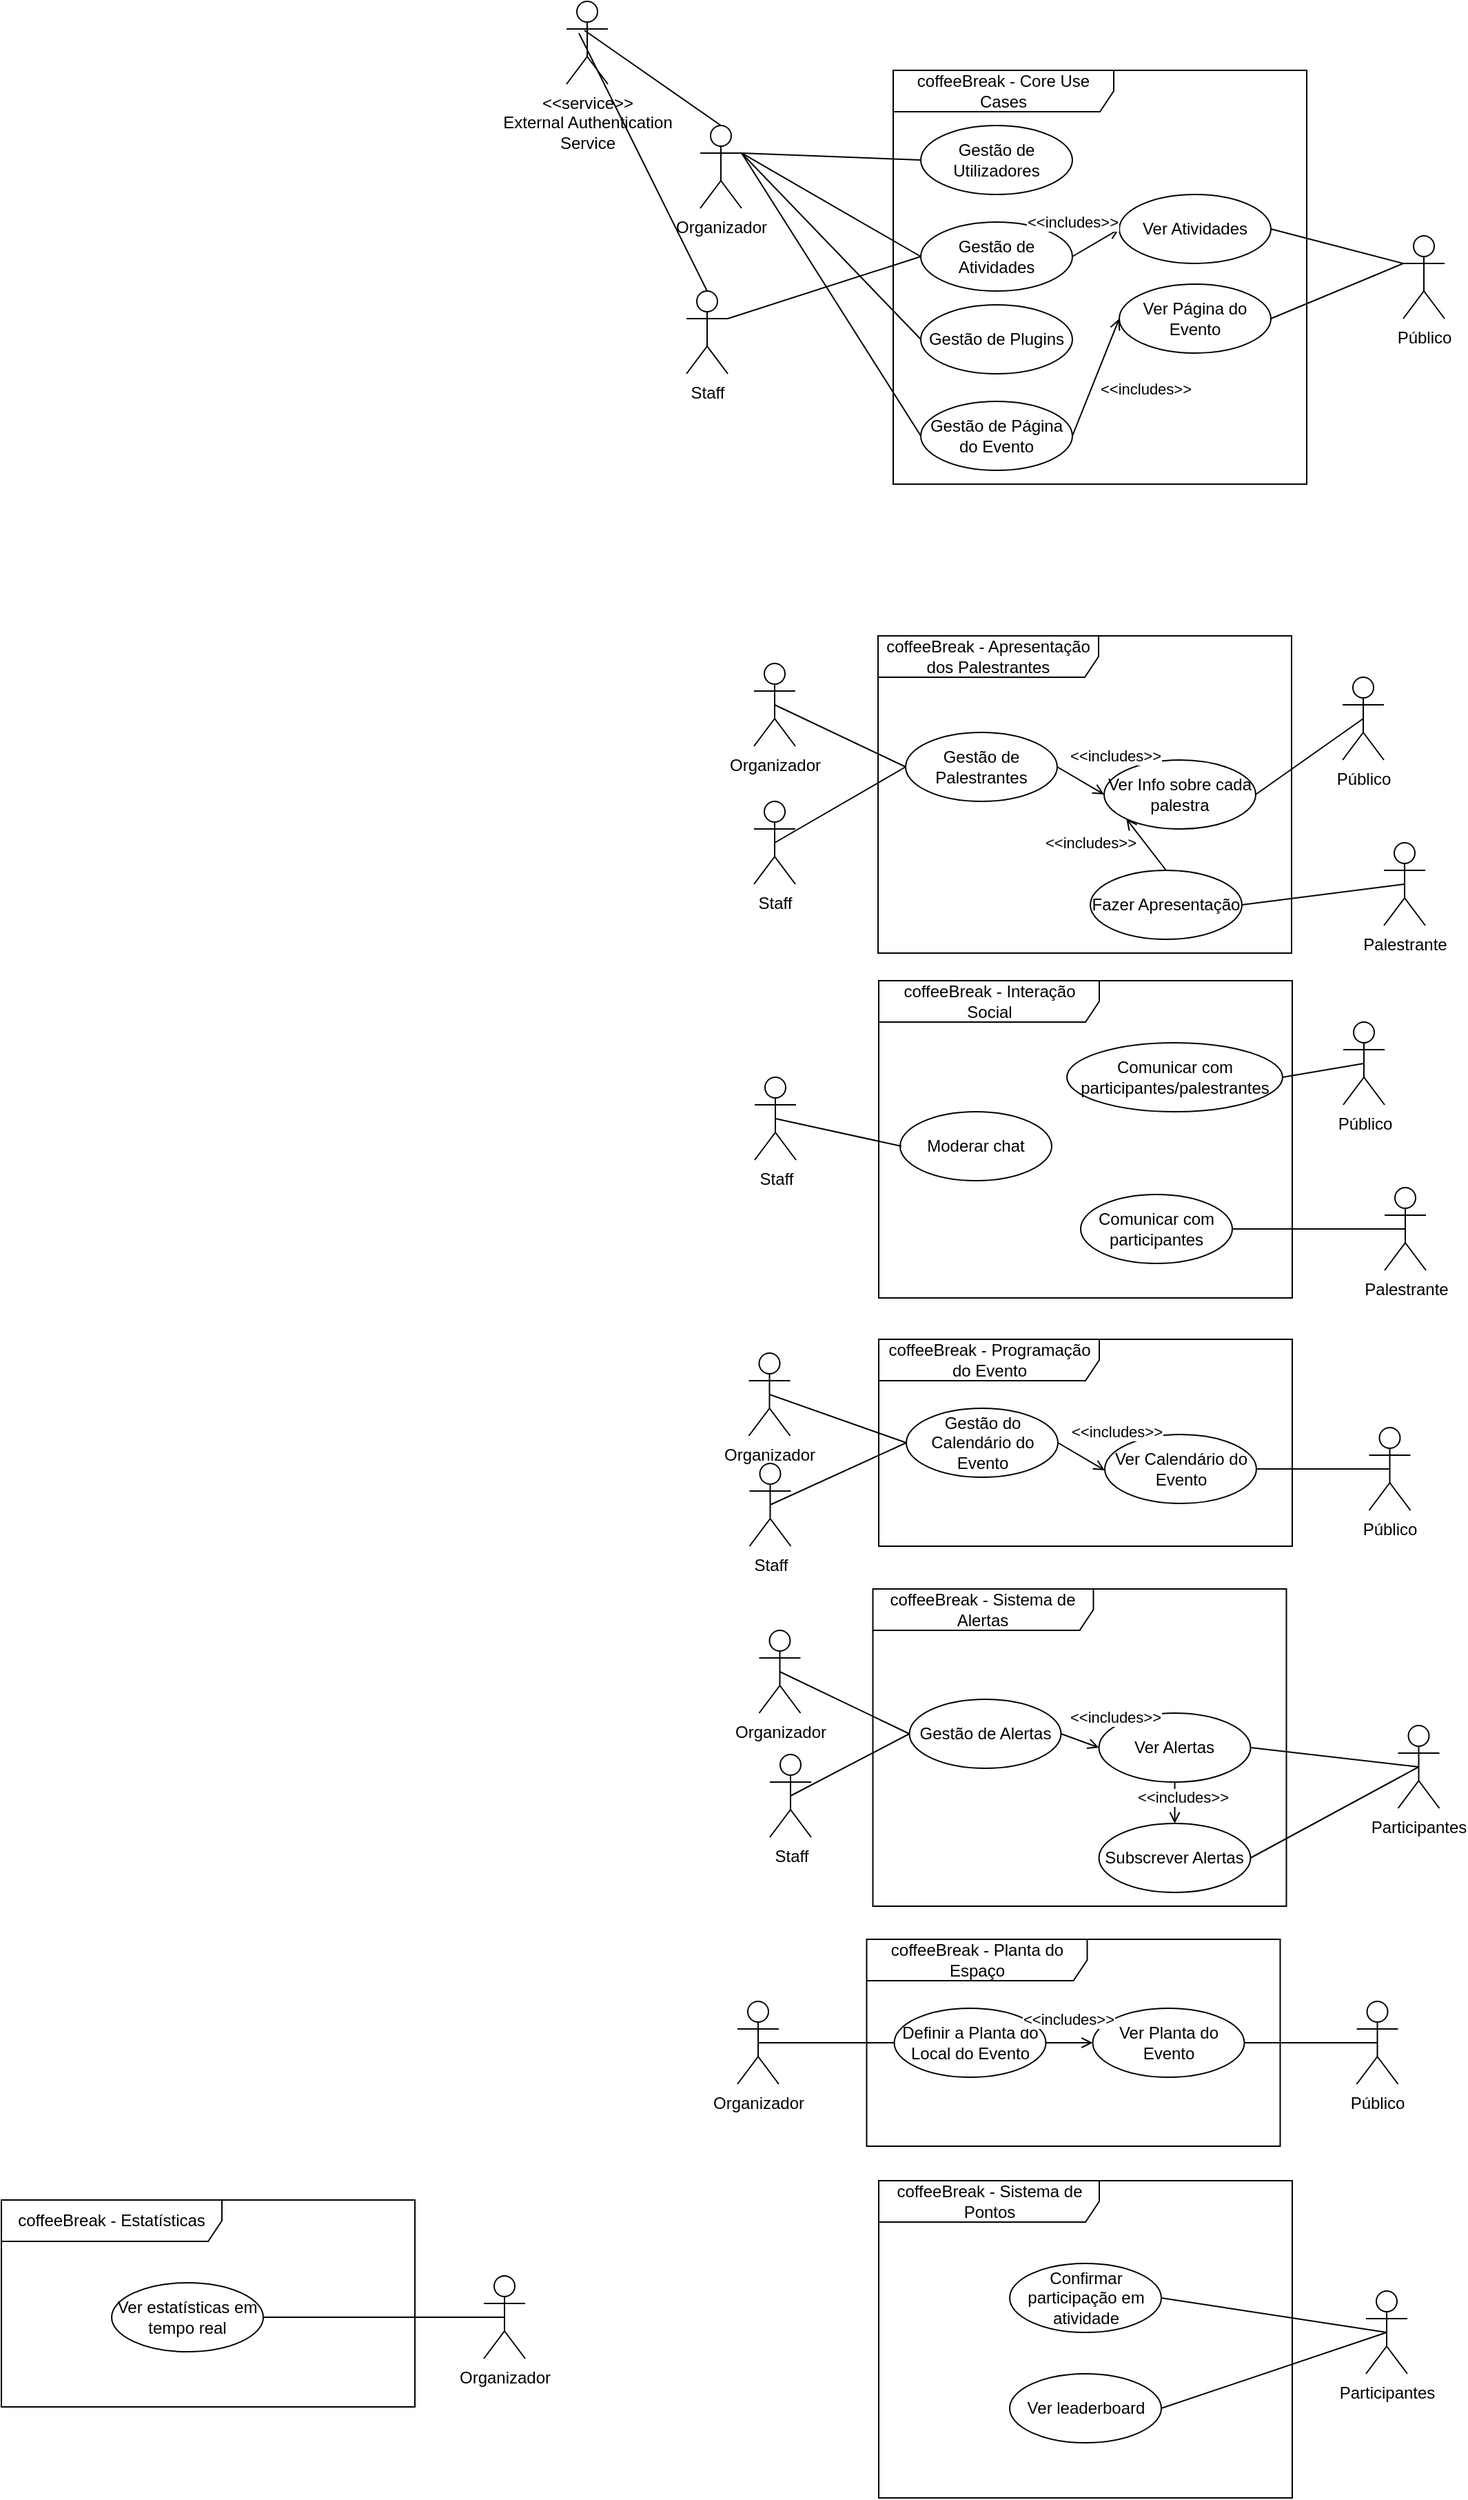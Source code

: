 <mxfile version="24.4.13" type="github">
  <diagram name="Use Cases" id="p2EKxRobEqXZzoPl5qkg">
    <mxGraphModel dx="2587" dy="1118" grid="1" gridSize="10" guides="1" tooltips="1" connect="1" arrows="1" fold="1" page="1" pageScale="1" pageWidth="827" pageHeight="1169" math="0" shadow="0">
      <root>
        <mxCell id="0" />
        <mxCell id="1" parent="0" />
        <mxCell id="ggnJtgibePCQ1vtAbxm--2" value="Organizador" style="shape=umlActor;verticalLabelPosition=bottom;verticalAlign=top;html=1;" parent="1" vertex="1">
          <mxGeometry x="207" y="100" width="30" height="60" as="geometry" />
        </mxCell>
        <mxCell id="VyXE9Kzk0IorjN7kaWU_-1" value="coffeeBreak - Core Use Cases" style="shape=umlFrame;whiteSpace=wrap;html=1;pointerEvents=0;recursiveResize=0;container=1;collapsible=0;width=160;" parent="1" vertex="1">
          <mxGeometry x="347" y="60" width="300" height="300" as="geometry" />
        </mxCell>
        <mxCell id="VyXE9Kzk0IorjN7kaWU_-4" value="Gestão de Utilizadores" style="ellipse;whiteSpace=wrap;html=1;" parent="VyXE9Kzk0IorjN7kaWU_-1" vertex="1">
          <mxGeometry x="20" y="40" width="110" height="50" as="geometry" />
        </mxCell>
        <mxCell id="VyXE9Kzk0IorjN7kaWU_-6" value="Gestão de Atividades" style="ellipse;whiteSpace=wrap;html=1;" parent="VyXE9Kzk0IorjN7kaWU_-1" vertex="1">
          <mxGeometry x="20" y="110" width="110" height="50" as="geometry" />
        </mxCell>
        <mxCell id="VyXE9Kzk0IorjN7kaWU_-7" value="Gestão de Plugins" style="ellipse;whiteSpace=wrap;html=1;" parent="VyXE9Kzk0IorjN7kaWU_-1" vertex="1">
          <mxGeometry x="20" y="170" width="110" height="50" as="geometry" />
        </mxCell>
        <mxCell id="VyXE9Kzk0IorjN7kaWU_-8" value="Gestão de Página do Evento" style="ellipse;whiteSpace=wrap;html=1;" parent="VyXE9Kzk0IorjN7kaWU_-1" vertex="1">
          <mxGeometry x="20" y="240" width="110" height="50" as="geometry" />
        </mxCell>
        <mxCell id="VyXE9Kzk0IorjN7kaWU_-20" value="Ver Atividades" style="ellipse;whiteSpace=wrap;html=1;" parent="VyXE9Kzk0IorjN7kaWU_-1" vertex="1">
          <mxGeometry x="164" y="90" width="110" height="50" as="geometry" />
        </mxCell>
        <mxCell id="VyXE9Kzk0IorjN7kaWU_-22" value="Ver Página do Evento" style="ellipse;whiteSpace=wrap;html=1;" parent="VyXE9Kzk0IorjN7kaWU_-1" vertex="1">
          <mxGeometry x="164" y="155" width="110" height="50" as="geometry" />
        </mxCell>
        <mxCell id="9vGkRg50vACIbZRYOMSk-7" value="" style="endArrow=open;html=1;rounded=0;exitX=1;exitY=0.5;exitDx=0;exitDy=0;entryX=0;entryY=0.5;entryDx=0;entryDy=0;endFill=0;" parent="VyXE9Kzk0IorjN7kaWU_-1" source="VyXE9Kzk0IorjN7kaWU_-6" target="VyXE9Kzk0IorjN7kaWU_-20" edge="1">
          <mxGeometry width="50" height="50" relative="1" as="geometry">
            <mxPoint x="123" y="140" as="sourcePoint" />
            <mxPoint x="173" y="90" as="targetPoint" />
          </mxGeometry>
        </mxCell>
        <mxCell id="9vGkRg50vACIbZRYOMSk-8" value="&amp;lt;&amp;lt;includes&amp;gt;&amp;gt;" style="edgeLabel;html=1;align=center;verticalAlign=middle;resizable=0;points=[];" parent="9vGkRg50vACIbZRYOMSk-7" vertex="1" connectable="0">
          <mxGeometry x="-0.113" relative="1" as="geometry">
            <mxPoint x="-15" y="-16" as="offset" />
          </mxGeometry>
        </mxCell>
        <mxCell id="9vGkRg50vACIbZRYOMSk-9" value="" style="endArrow=open;html=1;rounded=0;exitX=1;exitY=0.5;exitDx=0;exitDy=0;entryX=0;entryY=0.5;entryDx=0;entryDy=0;endFill=0;" parent="VyXE9Kzk0IorjN7kaWU_-1" source="VyXE9Kzk0IorjN7kaWU_-8" target="VyXE9Kzk0IorjN7kaWU_-22" edge="1">
          <mxGeometry width="50" height="50" relative="1" as="geometry">
            <mxPoint x="133" y="260" as="sourcePoint" />
            <mxPoint x="167" y="240" as="targetPoint" />
          </mxGeometry>
        </mxCell>
        <mxCell id="9vGkRg50vACIbZRYOMSk-10" value="&amp;lt;&amp;lt;includes&amp;gt;&amp;gt;" style="edgeLabel;html=1;align=center;verticalAlign=middle;resizable=0;points=[];" parent="9vGkRg50vACIbZRYOMSk-9" vertex="1" connectable="0">
          <mxGeometry x="-0.113" relative="1" as="geometry">
            <mxPoint x="38" y="3" as="offset" />
          </mxGeometry>
        </mxCell>
        <mxCell id="VyXE9Kzk0IorjN7kaWU_-26" value="Público" style="shape=umlActor;verticalLabelPosition=bottom;verticalAlign=top;html=1;" parent="1" vertex="1">
          <mxGeometry x="717" y="180" width="30" height="60" as="geometry" />
        </mxCell>
        <mxCell id="VyXE9Kzk0IorjN7kaWU_-30" value="" style="endArrow=none;html=1;rounded=0;exitX=1;exitY=0.333;exitDx=0;exitDy=0;exitPerimeter=0;entryX=0;entryY=0.5;entryDx=0;entryDy=0;" parent="1" source="ggnJtgibePCQ1vtAbxm--2" target="VyXE9Kzk0IorjN7kaWU_-4" edge="1">
          <mxGeometry width="50" height="50" relative="1" as="geometry">
            <mxPoint x="277" y="200" as="sourcePoint" />
            <mxPoint x="327" y="150" as="targetPoint" />
          </mxGeometry>
        </mxCell>
        <mxCell id="VyXE9Kzk0IorjN7kaWU_-31" value="" style="endArrow=none;html=1;rounded=0;exitX=1;exitY=0.333;exitDx=0;exitDy=0;exitPerimeter=0;entryX=0;entryY=0.5;entryDx=0;entryDy=0;" parent="1" source="ggnJtgibePCQ1vtAbxm--2" target="VyXE9Kzk0IorjN7kaWU_-6" edge="1">
          <mxGeometry width="50" height="50" relative="1" as="geometry">
            <mxPoint x="287" y="220" as="sourcePoint" />
            <mxPoint x="377" y="135" as="targetPoint" />
          </mxGeometry>
        </mxCell>
        <mxCell id="VyXE9Kzk0IorjN7kaWU_-32" value="" style="endArrow=none;html=1;rounded=0;exitX=1;exitY=0.333;exitDx=0;exitDy=0;exitPerimeter=0;entryX=0;entryY=0.5;entryDx=0;entryDy=0;" parent="1" source="ggnJtgibePCQ1vtAbxm--2" target="VyXE9Kzk0IorjN7kaWU_-8" edge="1">
          <mxGeometry width="50" height="50" relative="1" as="geometry">
            <mxPoint x="287" y="220" as="sourcePoint" />
            <mxPoint x="377" y="205" as="targetPoint" />
          </mxGeometry>
        </mxCell>
        <mxCell id="VyXE9Kzk0IorjN7kaWU_-33" value="" style="endArrow=none;html=1;rounded=0;exitX=1;exitY=0.333;exitDx=0;exitDy=0;exitPerimeter=0;entryX=0;entryY=0.5;entryDx=0;entryDy=0;" parent="1" source="ggnJtgibePCQ1vtAbxm--2" target="VyXE9Kzk0IorjN7kaWU_-7" edge="1">
          <mxGeometry width="50" height="50" relative="1" as="geometry">
            <mxPoint x="297" y="230" as="sourcePoint" />
            <mxPoint x="387" y="215" as="targetPoint" />
          </mxGeometry>
        </mxCell>
        <mxCell id="VyXE9Kzk0IorjN7kaWU_-37" value="" style="endArrow=none;html=1;rounded=0;exitX=1;exitY=0.5;exitDx=0;exitDy=0;entryX=0;entryY=0.333;entryDx=0;entryDy=0;entryPerimeter=0;" parent="1" source="VyXE9Kzk0IorjN7kaWU_-20" target="VyXE9Kzk0IorjN7kaWU_-26" edge="1">
          <mxGeometry width="50" height="50" relative="1" as="geometry">
            <mxPoint x="697" y="190" as="sourcePoint" />
            <mxPoint x="747" y="140" as="targetPoint" />
          </mxGeometry>
        </mxCell>
        <mxCell id="VyXE9Kzk0IorjN7kaWU_-38" value="" style="endArrow=none;html=1;rounded=0;exitX=1;exitY=0.5;exitDx=0;exitDy=0;entryX=0;entryY=0.333;entryDx=0;entryDy=0;entryPerimeter=0;" parent="1" source="VyXE9Kzk0IorjN7kaWU_-22" target="VyXE9Kzk0IorjN7kaWU_-26" edge="1">
          <mxGeometry width="50" height="50" relative="1" as="geometry">
            <mxPoint x="707" y="200" as="sourcePoint" />
            <mxPoint x="757" y="150" as="targetPoint" />
          </mxGeometry>
        </mxCell>
        <mxCell id="VyXE9Kzk0IorjN7kaWU_-39" value="&amp;lt;&amp;lt;service&amp;gt;&amp;gt;&lt;div&gt;External Authentication&lt;/div&gt;&lt;div&gt;Service&lt;/div&gt;" style="shape=umlActor;verticalLabelPosition=bottom;verticalAlign=top;html=1;" parent="1" vertex="1">
          <mxGeometry x="110" y="10" width="30" height="60" as="geometry" />
        </mxCell>
        <mxCell id="VyXE9Kzk0IorjN7kaWU_-41" value="" style="endArrow=none;html=1;rounded=0;exitX=0.433;exitY=0.35;exitDx=0;exitDy=0;exitPerimeter=0;entryX=0.5;entryY=0;entryDx=0;entryDy=0;entryPerimeter=0;" parent="1" source="VyXE9Kzk0IorjN7kaWU_-39" target="ggnJtgibePCQ1vtAbxm--2" edge="1">
          <mxGeometry width="50" height="50" relative="1" as="geometry">
            <mxPoint x="287" y="220" as="sourcePoint" />
            <mxPoint x="377" y="135" as="targetPoint" />
          </mxGeometry>
        </mxCell>
        <mxCell id="9vGkRg50vACIbZRYOMSk-1" value="Staff" style="shape=umlActor;verticalLabelPosition=bottom;verticalAlign=top;html=1;" parent="1" vertex="1">
          <mxGeometry x="197" y="220" width="30" height="60" as="geometry" />
        </mxCell>
        <mxCell id="9vGkRg50vACIbZRYOMSk-2" value="" style="endArrow=none;html=1;rounded=0;exitX=0.5;exitY=0;exitDx=0;exitDy=0;exitPerimeter=0;entryX=0.3;entryY=0.383;entryDx=0;entryDy=0;entryPerimeter=0;" parent="1" source="9vGkRg50vACIbZRYOMSk-1" target="VyXE9Kzk0IorjN7kaWU_-39" edge="1">
          <mxGeometry width="50" height="50" relative="1" as="geometry">
            <mxPoint x="237" y="200" as="sourcePoint" />
            <mxPoint x="287" y="150" as="targetPoint" />
          </mxGeometry>
        </mxCell>
        <mxCell id="9vGkRg50vACIbZRYOMSk-4" value="" style="endArrow=none;html=1;rounded=0;exitX=1;exitY=0.333;exitDx=0;exitDy=0;exitPerimeter=0;entryX=0;entryY=0.5;entryDx=0;entryDy=0;" parent="1" source="9vGkRg50vACIbZRYOMSk-1" target="VyXE9Kzk0IorjN7kaWU_-6" edge="1">
          <mxGeometry width="50" height="50" relative="1" as="geometry">
            <mxPoint x="227" y="250" as="sourcePoint" />
            <mxPoint x="277" y="200" as="targetPoint" />
          </mxGeometry>
        </mxCell>
        <mxCell id="Ud_ugtpfHghloITQ3JTs-12" value="coffeeBreak - Apresentação dos Palestrantes" style="shape=umlFrame;whiteSpace=wrap;html=1;pointerEvents=0;recursiveResize=0;container=1;collapsible=0;width=160;" vertex="1" parent="1">
          <mxGeometry x="336" y="470" width="300" height="230" as="geometry" />
        </mxCell>
        <mxCell id="Ud_ugtpfHghloITQ3JTs-13" value="Gestão de Palestrantes" style="ellipse;whiteSpace=wrap;html=1;" vertex="1" parent="Ud_ugtpfHghloITQ3JTs-12">
          <mxGeometry x="20" y="70" width="110" height="50" as="geometry" />
        </mxCell>
        <mxCell id="Ud_ugtpfHghloITQ3JTs-17" value="Ver Info sobre cada palestra" style="ellipse;whiteSpace=wrap;html=1;" vertex="1" parent="Ud_ugtpfHghloITQ3JTs-12">
          <mxGeometry x="164" y="90" width="110" height="50" as="geometry" />
        </mxCell>
        <mxCell id="Ud_ugtpfHghloITQ3JTs-19" value="" style="endArrow=open;html=1;rounded=0;entryX=0;entryY=0.5;entryDx=0;entryDy=0;endFill=0;exitX=1;exitY=0.5;exitDx=0;exitDy=0;" edge="1" parent="Ud_ugtpfHghloITQ3JTs-12" source="Ud_ugtpfHghloITQ3JTs-13" target="Ud_ugtpfHghloITQ3JTs-17">
          <mxGeometry width="50" height="50" relative="1" as="geometry">
            <mxPoint x="130" y="135" as="sourcePoint" />
            <mxPoint x="173" y="90" as="targetPoint" />
          </mxGeometry>
        </mxCell>
        <mxCell id="Ud_ugtpfHghloITQ3JTs-20" value="&amp;lt;&amp;lt;includes&amp;gt;&amp;gt;" style="edgeLabel;html=1;align=center;verticalAlign=middle;resizable=0;points=[];" vertex="1" connectable="0" parent="Ud_ugtpfHghloITQ3JTs-19">
          <mxGeometry x="-0.113" relative="1" as="geometry">
            <mxPoint x="27" y="-17" as="offset" />
          </mxGeometry>
        </mxCell>
        <mxCell id="Ud_ugtpfHghloITQ3JTs-34" value="Fazer Apresentação" style="ellipse;whiteSpace=wrap;html=1;" vertex="1" parent="Ud_ugtpfHghloITQ3JTs-12">
          <mxGeometry x="154" y="170" width="110" height="50" as="geometry" />
        </mxCell>
        <mxCell id="Ud_ugtpfHghloITQ3JTs-39" value="" style="endArrow=open;html=1;rounded=0;entryX=0;entryY=1;entryDx=0;entryDy=0;endFill=0;exitX=0.5;exitY=0;exitDx=0;exitDy=0;" edge="1" parent="Ud_ugtpfHghloITQ3JTs-12" source="Ud_ugtpfHghloITQ3JTs-34" target="Ud_ugtpfHghloITQ3JTs-17">
          <mxGeometry width="50" height="50" relative="1" as="geometry">
            <mxPoint x="140" y="105" as="sourcePoint" />
            <mxPoint x="174" y="125" as="targetPoint" />
          </mxGeometry>
        </mxCell>
        <mxCell id="Ud_ugtpfHghloITQ3JTs-41" value="&amp;lt;&amp;lt;includes&amp;gt;&amp;gt;" style="edgeLabel;html=1;align=center;verticalAlign=middle;resizable=0;points=[];" vertex="1" connectable="0" parent="Ud_ugtpfHghloITQ3JTs-12">
          <mxGeometry x="153.996" y="150.002" as="geometry" />
        </mxCell>
        <mxCell id="Ud_ugtpfHghloITQ3JTs-23" value="Organizador" style="shape=umlActor;verticalLabelPosition=bottom;verticalAlign=top;html=1;" vertex="1" parent="1">
          <mxGeometry x="246" y="490" width="30" height="60" as="geometry" />
        </mxCell>
        <mxCell id="Ud_ugtpfHghloITQ3JTs-24" value="Staff" style="shape=umlActor;verticalLabelPosition=bottom;verticalAlign=top;html=1;" vertex="1" parent="1">
          <mxGeometry x="246" y="590" width="30" height="60" as="geometry" />
        </mxCell>
        <mxCell id="Ud_ugtpfHghloITQ3JTs-29" value="" style="endArrow=none;html=1;rounded=0;exitX=0.5;exitY=0.5;exitDx=0;exitDy=0;exitPerimeter=0;entryX=0;entryY=0.5;entryDx=0;entryDy=0;" edge="1" parent="1" source="Ud_ugtpfHghloITQ3JTs-24" target="Ud_ugtpfHghloITQ3JTs-13">
          <mxGeometry width="50" height="50" relative="1" as="geometry">
            <mxPoint x="536" y="470" as="sourcePoint" />
            <mxPoint x="586" y="420" as="targetPoint" />
          </mxGeometry>
        </mxCell>
        <mxCell id="Ud_ugtpfHghloITQ3JTs-30" value="" style="endArrow=none;html=1;rounded=0;exitX=0.5;exitY=0.5;exitDx=0;exitDy=0;exitPerimeter=0;entryX=0;entryY=0.5;entryDx=0;entryDy=0;" edge="1" parent="1" source="Ud_ugtpfHghloITQ3JTs-23" target="Ud_ugtpfHghloITQ3JTs-13">
          <mxGeometry width="50" height="50" relative="1" as="geometry">
            <mxPoint x="271" y="630" as="sourcePoint" />
            <mxPoint x="366" y="575" as="targetPoint" />
          </mxGeometry>
        </mxCell>
        <mxCell id="Ud_ugtpfHghloITQ3JTs-32" value="Público" style="shape=umlActor;verticalLabelPosition=bottom;verticalAlign=top;html=1;" vertex="1" parent="1">
          <mxGeometry x="673" y="500" width="30" height="60" as="geometry" />
        </mxCell>
        <mxCell id="Ud_ugtpfHghloITQ3JTs-33" value="" style="endArrow=none;html=1;rounded=0;exitX=1;exitY=0.5;exitDx=0;exitDy=0;entryX=0.5;entryY=0.5;entryDx=0;entryDy=0;entryPerimeter=0;" edge="1" parent="1" source="Ud_ugtpfHghloITQ3JTs-17" target="Ud_ugtpfHghloITQ3JTs-32">
          <mxGeometry width="50" height="50" relative="1" as="geometry">
            <mxPoint x="271" y="630" as="sourcePoint" />
            <mxPoint x="366" y="575" as="targetPoint" />
          </mxGeometry>
        </mxCell>
        <mxCell id="Ud_ugtpfHghloITQ3JTs-35" value="Palestrante" style="shape=umlActor;verticalLabelPosition=bottom;verticalAlign=top;html=1;" vertex="1" parent="1">
          <mxGeometry x="703" y="620" width="30" height="60" as="geometry" />
        </mxCell>
        <mxCell id="Ud_ugtpfHghloITQ3JTs-38" value="" style="endArrow=none;html=1;rounded=0;exitX=1;exitY=0.5;exitDx=0;exitDy=0;entryX=0.5;entryY=0.5;entryDx=0;entryDy=0;entryPerimeter=0;" edge="1" parent="1" source="Ud_ugtpfHghloITQ3JTs-34" target="Ud_ugtpfHghloITQ3JTs-35">
          <mxGeometry width="50" height="50" relative="1" as="geometry">
            <mxPoint x="620" y="595" as="sourcePoint" />
            <mxPoint x="698" y="540" as="targetPoint" />
          </mxGeometry>
        </mxCell>
        <mxCell id="Ud_ugtpfHghloITQ3JTs-44" value="coffeeBreak - Interação Social" style="shape=umlFrame;whiteSpace=wrap;html=1;pointerEvents=0;recursiveResize=0;container=1;collapsible=0;width=160;" vertex="1" parent="1">
          <mxGeometry x="336.5" y="720" width="300" height="230" as="geometry" />
        </mxCell>
        <mxCell id="Ud_ugtpfHghloITQ3JTs-46" value="Comunicar com participantes/palestrantes" style="ellipse;whiteSpace=wrap;html=1;" vertex="1" parent="Ud_ugtpfHghloITQ3JTs-44">
          <mxGeometry x="136.5" y="45" width="156.5" height="50" as="geometry" />
        </mxCell>
        <mxCell id="Ud_ugtpfHghloITQ3JTs-60" value="Comunicar com participantes" style="ellipse;whiteSpace=wrap;html=1;" vertex="1" parent="Ud_ugtpfHghloITQ3JTs-44">
          <mxGeometry x="146.5" y="155" width="110" height="50" as="geometry" />
        </mxCell>
        <mxCell id="Ud_ugtpfHghloITQ3JTs-62" value="Moderar chat" style="ellipse;whiteSpace=wrap;html=1;" vertex="1" parent="Ud_ugtpfHghloITQ3JTs-44">
          <mxGeometry x="15.5" y="95" width="110" height="50" as="geometry" />
        </mxCell>
        <mxCell id="AX2R5WGuGeDA1l5njT-w-17" value="coffeeBreak - Sistema de Alertas" style="shape=umlFrame;whiteSpace=wrap;html=1;pointerEvents=0;recursiveResize=0;container=1;collapsible=0;width=160;" vertex="1" parent="1">
          <mxGeometry x="332.25" y="1161" width="300" height="230" as="geometry" />
        </mxCell>
        <mxCell id="AX2R5WGuGeDA1l5njT-w-35" style="edgeStyle=orthogonalEdgeStyle;rounded=0;orthogonalLoop=1;jettySize=auto;html=1;exitX=0.5;exitY=1;exitDx=0;exitDy=0;entryX=0.5;entryY=0;entryDx=0;entryDy=0;endArrow=open;endFill=0;" edge="1" parent="AX2R5WGuGeDA1l5njT-w-17" source="AX2R5WGuGeDA1l5njT-w-19" target="AX2R5WGuGeDA1l5njT-w-33">
          <mxGeometry relative="1" as="geometry">
            <mxPoint x="219.25" y="270" as="sourcePoint" />
          </mxGeometry>
        </mxCell>
        <mxCell id="AX2R5WGuGeDA1l5njT-w-36" value="&amp;lt;&amp;lt;includes&amp;gt;&amp;gt;" style="edgeLabel;html=1;align=center;verticalAlign=middle;resizable=0;points=[];" connectable="0" vertex="1" parent="AX2R5WGuGeDA1l5njT-w-35">
          <mxGeometry x="-0.3" y="5" relative="1" as="geometry">
            <mxPoint as="offset" />
          </mxGeometry>
        </mxCell>
        <mxCell id="AX2R5WGuGeDA1l5njT-w-19" value="Ver Alertas" style="ellipse;whiteSpace=wrap;html=1;" vertex="1" parent="AX2R5WGuGeDA1l5njT-w-17">
          <mxGeometry x="164" y="90" width="110" height="50" as="geometry" />
        </mxCell>
        <mxCell id="AX2R5WGuGeDA1l5njT-w-33" value="Subscrever Alertas" style="ellipse;whiteSpace=wrap;html=1;" vertex="1" parent="AX2R5WGuGeDA1l5njT-w-17">
          <mxGeometry x="164" y="170" width="110" height="50" as="geometry" />
        </mxCell>
        <mxCell id="AX2R5WGuGeDA1l5njT-w-18" value="Gestão de Alertas" style="ellipse;whiteSpace=wrap;html=1;" vertex="1" parent="AX2R5WGuGeDA1l5njT-w-17">
          <mxGeometry x="26.5" y="80" width="110" height="50" as="geometry" />
        </mxCell>
        <mxCell id="AX2R5WGuGeDA1l5njT-w-20" value="" style="endArrow=open;html=1;rounded=0;entryX=0;entryY=0.5;entryDx=0;entryDy=0;endFill=0;exitX=1;exitY=0.5;exitDx=0;exitDy=0;" edge="1" parent="AX2R5WGuGeDA1l5njT-w-17" source="AX2R5WGuGeDA1l5njT-w-18" target="AX2R5WGuGeDA1l5njT-w-19">
          <mxGeometry width="50" height="50" relative="1" as="geometry">
            <mxPoint x="142" y="925" as="sourcePoint" />
            <mxPoint x="176.0" y="905" as="targetPoint" />
          </mxGeometry>
        </mxCell>
        <mxCell id="AX2R5WGuGeDA1l5njT-w-21" value="&amp;lt;&amp;lt;includes&amp;gt;&amp;gt;" style="edgeLabel;html=1;align=center;verticalAlign=middle;resizable=0;points=[];" connectable="0" vertex="1" parent="AX2R5WGuGeDA1l5njT-w-20">
          <mxGeometry x="-0.113" relative="1" as="geometry">
            <mxPoint x="27" y="-17" as="offset" />
          </mxGeometry>
        </mxCell>
        <mxCell id="Ud_ugtpfHghloITQ3JTs-53" value="Staff" style="shape=umlActor;verticalLabelPosition=bottom;verticalAlign=top;html=1;" vertex="1" parent="1">
          <mxGeometry x="246.5" y="790" width="30" height="60" as="geometry" />
        </mxCell>
        <mxCell id="Ud_ugtpfHghloITQ3JTs-56" value="Público" style="shape=umlActor;verticalLabelPosition=bottom;verticalAlign=top;html=1;" vertex="1" parent="1">
          <mxGeometry x="673.5" y="750" width="30" height="60" as="geometry" />
        </mxCell>
        <mxCell id="AX2R5WGuGeDA1l5njT-w-26" value="Staff" style="shape=umlActor;verticalLabelPosition=bottom;verticalAlign=top;html=1;" vertex="1" parent="1">
          <mxGeometry x="257.5" y="1281" width="30" height="60" as="geometry" />
        </mxCell>
        <mxCell id="Ud_ugtpfHghloITQ3JTs-57" value="" style="endArrow=none;html=1;rounded=0;exitX=1;exitY=0.5;exitDx=0;exitDy=0;entryX=0.5;entryY=0.5;entryDx=0;entryDy=0;entryPerimeter=0;" edge="1" parent="1" source="Ud_ugtpfHghloITQ3JTs-46" target="Ud_ugtpfHghloITQ3JTs-56">
          <mxGeometry width="50" height="50" relative="1" as="geometry">
            <mxPoint x="271.5" y="880" as="sourcePoint" />
            <mxPoint x="366.5" y="825" as="targetPoint" />
          </mxGeometry>
        </mxCell>
        <mxCell id="AX2R5WGuGeDA1l5njT-w-27" value="" style="endArrow=none;html=1;rounded=0;exitX=0.5;exitY=0.5;exitDx=0;exitDy=0;exitPerimeter=0;entryX=0;entryY=0.5;entryDx=0;entryDy=0;" edge="1" parent="1" source="AX2R5WGuGeDA1l5njT-w-26" target="AX2R5WGuGeDA1l5njT-w-18">
          <mxGeometry width="50" height="50" relative="1" as="geometry">
            <mxPoint x="532.5" y="541" as="sourcePoint" />
            <mxPoint x="582.5" y="491" as="targetPoint" />
          </mxGeometry>
        </mxCell>
        <mxCell id="Ud_ugtpfHghloITQ3JTs-58" value="Palestrante" style="shape=umlActor;verticalLabelPosition=bottom;verticalAlign=top;html=1;" vertex="1" parent="1">
          <mxGeometry x="703.5" y="870" width="30" height="60" as="geometry" />
        </mxCell>
        <mxCell id="Ud_ugtpfHghloITQ3JTs-61" value="" style="endArrow=none;html=1;rounded=0;exitX=1;exitY=0.5;exitDx=0;exitDy=0;entryX=0.5;entryY=0.5;entryDx=0;entryDy=0;entryPerimeter=0;" edge="1" parent="1" source="Ud_ugtpfHghloITQ3JTs-60" target="Ud_ugtpfHghloITQ3JTs-58">
          <mxGeometry width="50" height="50" relative="1" as="geometry">
            <mxPoint x="603" y="800" as="sourcePoint" />
            <mxPoint x="699" y="790" as="targetPoint" />
          </mxGeometry>
        </mxCell>
        <mxCell id="AX2R5WGuGeDA1l5njT-w-29" value="Participantes" style="shape=umlActor;verticalLabelPosition=bottom;verticalAlign=top;html=1;" vertex="1" parent="1">
          <mxGeometry x="713.25" y="1260" width="30" height="60" as="geometry" />
        </mxCell>
        <mxCell id="Ud_ugtpfHghloITQ3JTs-63" value="" style="endArrow=none;html=1;rounded=0;exitX=0.5;exitY=0.5;exitDx=0;exitDy=0;exitPerimeter=0;" edge="1" parent="1" source="Ud_ugtpfHghloITQ3JTs-53">
          <mxGeometry width="50" height="50" relative="1" as="geometry">
            <mxPoint x="603" y="910" as="sourcePoint" />
            <mxPoint x="353" y="840" as="targetPoint" />
          </mxGeometry>
        </mxCell>
        <mxCell id="AX2R5WGuGeDA1l5njT-w-30" value="" style="endArrow=none;html=1;rounded=0;exitX=1;exitY=0.5;exitDx=0;exitDy=0;entryX=0.5;entryY=0.5;entryDx=0;entryDy=0;entryPerimeter=0;" edge="1" parent="1" source="AX2R5WGuGeDA1l5njT-w-19" target="AX2R5WGuGeDA1l5njT-w-29">
          <mxGeometry width="50" height="50" relative="1" as="geometry">
            <mxPoint x="267.5" y="701" as="sourcePoint" />
            <mxPoint x="362.5" y="646" as="targetPoint" />
          </mxGeometry>
        </mxCell>
        <mxCell id="AX2R5WGuGeDA1l5njT-w-34" value="" style="endArrow=none;html=1;rounded=0;entryX=0.5;entryY=0.5;entryDx=0;entryDy=0;entryPerimeter=0;exitX=1;exitY=0.5;exitDx=0;exitDy=0;" edge="1" parent="1" source="AX2R5WGuGeDA1l5njT-w-33" target="AX2R5WGuGeDA1l5njT-w-29">
          <mxGeometry width="50" height="50" relative="1" as="geometry">
            <mxPoint x="629" y="821" as="sourcePoint" />
            <mxPoint x="679" y="771" as="targetPoint" />
          </mxGeometry>
        </mxCell>
        <mxCell id="Ud_ugtpfHghloITQ3JTs-66" value="coffeeBreak - Sistema de Pontos" style="shape=umlFrame;whiteSpace=wrap;html=1;pointerEvents=0;recursiveResize=0;container=1;collapsible=0;width=160;" vertex="1" parent="1">
          <mxGeometry x="336.5" y="1590" width="300" height="230" as="geometry" />
        </mxCell>
        <mxCell id="Ud_ugtpfHghloITQ3JTs-81" value="Confirmar participação em atividade" style="ellipse;whiteSpace=wrap;html=1;" vertex="1" parent="Ud_ugtpfHghloITQ3JTs-66">
          <mxGeometry x="95" y="60" width="110" height="50" as="geometry" />
        </mxCell>
        <mxCell id="Ud_ugtpfHghloITQ3JTs-82" value="Ver leaderboard" style="ellipse;whiteSpace=wrap;html=1;" vertex="1" parent="Ud_ugtpfHghloITQ3JTs-66">
          <mxGeometry x="95" y="140" width="110" height="50" as="geometry" />
        </mxCell>
        <mxCell id="Ud_ugtpfHghloITQ3JTs-78" value="Participantes" style="shape=umlActor;verticalLabelPosition=bottom;verticalAlign=top;html=1;" vertex="1" parent="1">
          <mxGeometry x="690" y="1670" width="30" height="60" as="geometry" />
        </mxCell>
        <mxCell id="Ud_ugtpfHghloITQ3JTs-83" value="" style="endArrow=none;html=1;rounded=0;exitX=1;exitY=0.5;exitDx=0;exitDy=0;entryX=0.5;entryY=0.5;entryDx=0;entryDy=0;entryPerimeter=0;" edge="1" parent="1" source="Ud_ugtpfHghloITQ3JTs-81" target="Ud_ugtpfHghloITQ3JTs-78">
          <mxGeometry width="50" height="50" relative="1" as="geometry">
            <mxPoint x="627" y="1155" as="sourcePoint" />
            <mxPoint x="745" y="1180" as="targetPoint" />
          </mxGeometry>
        </mxCell>
        <mxCell id="Ud_ugtpfHghloITQ3JTs-84" value="" style="endArrow=none;html=1;rounded=0;entryX=0.5;entryY=0.5;entryDx=0;entryDy=0;entryPerimeter=0;exitX=1;exitY=0.5;exitDx=0;exitDy=0;" edge="1" parent="1" source="Ud_ugtpfHghloITQ3JTs-82" target="Ud_ugtpfHghloITQ3JTs-78">
          <mxGeometry width="50" height="50" relative="1" as="geometry">
            <mxPoint x="559" y="1395" as="sourcePoint" />
            <mxPoint x="728" y="1410" as="targetPoint" />
          </mxGeometry>
        </mxCell>
        <mxCell id="AX2R5WGuGeDA1l5njT-w-54" value="coffeeBreak - Planta do Espaço" style="shape=umlFrame;whiteSpace=wrap;html=1;pointerEvents=0;recursiveResize=0;container=1;collapsible=0;width=160;" vertex="1" parent="1">
          <mxGeometry x="327.75" y="1415" width="300" height="150" as="geometry" />
        </mxCell>
        <mxCell id="AX2R5WGuGeDA1l5njT-w-55" value="Definir a Planta do Local do Evento" style="ellipse;whiteSpace=wrap;html=1;" vertex="1" parent="AX2R5WGuGeDA1l5njT-w-54">
          <mxGeometry x="20" y="50" width="110" height="50" as="geometry" />
        </mxCell>
        <mxCell id="AX2R5WGuGeDA1l5njT-w-56" value="Ver Planta do Evento" style="ellipse;whiteSpace=wrap;html=1;" vertex="1" parent="AX2R5WGuGeDA1l5njT-w-54">
          <mxGeometry x="164" y="50" width="110" height="50" as="geometry" />
        </mxCell>
        <mxCell id="AX2R5WGuGeDA1l5njT-w-57" value="" style="endArrow=open;html=1;rounded=0;entryX=0;entryY=0.5;entryDx=0;entryDy=0;endFill=0;exitX=1;exitY=0.5;exitDx=0;exitDy=0;" edge="1" parent="AX2R5WGuGeDA1l5njT-w-54" source="AX2R5WGuGeDA1l5njT-w-55" target="AX2R5WGuGeDA1l5njT-w-56">
          <mxGeometry width="50" height="50" relative="1" as="geometry">
            <mxPoint x="130" y="115" as="sourcePoint" />
            <mxPoint x="164" y="95" as="targetPoint" />
          </mxGeometry>
        </mxCell>
        <mxCell id="AX2R5WGuGeDA1l5njT-w-58" value="&amp;lt;&amp;lt;includes&amp;gt;&amp;gt;" style="edgeLabel;html=1;align=center;verticalAlign=middle;resizable=0;points=[];" connectable="0" vertex="1" parent="AX2R5WGuGeDA1l5njT-w-57">
          <mxGeometry x="-0.113" relative="1" as="geometry">
            <mxPoint x="1" y="-17" as="offset" />
          </mxGeometry>
        </mxCell>
        <mxCell id="AX2R5WGuGeDA1l5njT-w-59" value="Organizador" style="shape=umlActor;verticalLabelPosition=bottom;verticalAlign=top;html=1;" vertex="1" parent="1">
          <mxGeometry x="234" y="1460" width="30" height="60" as="geometry" />
        </mxCell>
        <mxCell id="AX2R5WGuGeDA1l5njT-w-62" value="" style="endArrow=none;html=1;rounded=0;exitX=0.5;exitY=0.5;exitDx=0;exitDy=0;exitPerimeter=0;entryX=0;entryY=0.5;entryDx=0;entryDy=0;" edge="1" parent="1" source="AX2R5WGuGeDA1l5njT-w-59" target="AX2R5WGuGeDA1l5njT-w-55">
          <mxGeometry width="50" height="50" relative="1" as="geometry">
            <mxPoint x="262.75" y="1575" as="sourcePoint" />
            <mxPoint x="357.75" y="1520" as="targetPoint" />
          </mxGeometry>
        </mxCell>
        <mxCell id="AX2R5WGuGeDA1l5njT-w-63" value="Público" style="shape=umlActor;verticalLabelPosition=bottom;verticalAlign=top;html=1;" vertex="1" parent="1">
          <mxGeometry x="683.25" y="1460" width="30" height="60" as="geometry" />
        </mxCell>
        <mxCell id="AX2R5WGuGeDA1l5njT-w-64" value="" style="endArrow=none;html=1;rounded=0;exitX=1;exitY=0.5;exitDx=0;exitDy=0;entryX=0.5;entryY=0.5;entryDx=0;entryDy=0;entryPerimeter=0;" edge="1" parent="1" source="AX2R5WGuGeDA1l5njT-w-56" target="AX2R5WGuGeDA1l5njT-w-63">
          <mxGeometry width="50" height="50" relative="1" as="geometry">
            <mxPoint x="262.75" y="1575" as="sourcePoint" />
            <mxPoint x="357.75" y="1520" as="targetPoint" />
          </mxGeometry>
        </mxCell>
        <mxCell id="AX2R5WGuGeDA1l5njT-w-25" value="Organizador" style="shape=umlActor;verticalLabelPosition=bottom;verticalAlign=top;html=1;" vertex="1" parent="1">
          <mxGeometry x="249.75" y="1191" width="30" height="60" as="geometry" />
        </mxCell>
        <mxCell id="AX2R5WGuGeDA1l5njT-w-28" value="" style="endArrow=none;html=1;rounded=0;exitX=0.5;exitY=0.5;exitDx=0;exitDy=0;exitPerimeter=0;entryX=0;entryY=0.5;entryDx=0;entryDy=0;" edge="1" parent="1" source="AX2R5WGuGeDA1l5njT-w-25" target="AX2R5WGuGeDA1l5njT-w-18">
          <mxGeometry width="50" height="50" relative="1" as="geometry">
            <mxPoint x="267.5" y="701" as="sourcePoint" />
            <mxPoint x="362.5" y="646" as="targetPoint" />
          </mxGeometry>
        </mxCell>
        <mxCell id="AX2R5WGuGeDA1l5njT-w-37" value="coffeeBreak - Programação do Evento" style="shape=umlFrame;whiteSpace=wrap;html=1;pointerEvents=0;recursiveResize=0;container=1;collapsible=0;width=160;" vertex="1" parent="1">
          <mxGeometry x="336.5" y="980" width="300" height="150" as="geometry" />
        </mxCell>
        <mxCell id="AX2R5WGuGeDA1l5njT-w-38" value="Gestão do Calendário do Evento" style="ellipse;whiteSpace=wrap;html=1;" vertex="1" parent="AX2R5WGuGeDA1l5njT-w-37">
          <mxGeometry x="20" y="50" width="110" height="50" as="geometry" />
        </mxCell>
        <mxCell id="AX2R5WGuGeDA1l5njT-w-41" value="Ver Calendário do Evento" style="ellipse;whiteSpace=wrap;html=1;" vertex="1" parent="AX2R5WGuGeDA1l5njT-w-37">
          <mxGeometry x="164" y="69" width="110" height="50" as="geometry" />
        </mxCell>
        <mxCell id="AX2R5WGuGeDA1l5njT-w-42" value="" style="endArrow=open;html=1;rounded=0;entryX=0;entryY=0.5;entryDx=0;entryDy=0;endFill=0;exitX=1;exitY=0.5;exitDx=0;exitDy=0;" edge="1" parent="AX2R5WGuGeDA1l5njT-w-37" source="AX2R5WGuGeDA1l5njT-w-38">
          <mxGeometry width="50" height="50" relative="1" as="geometry">
            <mxPoint x="130" y="115" as="sourcePoint" />
            <mxPoint x="164" y="95" as="targetPoint" />
          </mxGeometry>
        </mxCell>
        <mxCell id="AX2R5WGuGeDA1l5njT-w-43" value="&amp;lt;&amp;lt;includes&amp;gt;&amp;gt;" style="edgeLabel;html=1;align=center;verticalAlign=middle;resizable=0;points=[];" connectable="0" vertex="1" parent="AX2R5WGuGeDA1l5njT-w-42">
          <mxGeometry x="-0.113" relative="1" as="geometry">
            <mxPoint x="27" y="-17" as="offset" />
          </mxGeometry>
        </mxCell>
        <mxCell id="AX2R5WGuGeDA1l5njT-w-45" value="Organizador" style="shape=umlActor;verticalLabelPosition=bottom;verticalAlign=top;html=1;" vertex="1" parent="1">
          <mxGeometry x="242.25" y="990" width="30" height="60" as="geometry" />
        </mxCell>
        <mxCell id="AX2R5WGuGeDA1l5njT-w-46" value="Staff" style="shape=umlActor;verticalLabelPosition=bottom;verticalAlign=top;html=1;" vertex="1" parent="1">
          <mxGeometry x="242.75" y="1070" width="30" height="60" as="geometry" />
        </mxCell>
        <mxCell id="AX2R5WGuGeDA1l5njT-w-47" value="" style="endArrow=none;html=1;rounded=0;exitX=0.5;exitY=0.5;exitDx=0;exitDy=0;exitPerimeter=0;entryX=0;entryY=0.5;entryDx=0;entryDy=0;" edge="1" parent="1" source="AX2R5WGuGeDA1l5njT-w-46" target="AX2R5WGuGeDA1l5njT-w-38">
          <mxGeometry width="50" height="50" relative="1" as="geometry">
            <mxPoint x="536.5" y="980" as="sourcePoint" />
            <mxPoint x="586.5" y="930" as="targetPoint" />
          </mxGeometry>
        </mxCell>
        <mxCell id="AX2R5WGuGeDA1l5njT-w-48" value="" style="endArrow=none;html=1;rounded=0;exitX=0.5;exitY=0.5;exitDx=0;exitDy=0;exitPerimeter=0;entryX=0;entryY=0.5;entryDx=0;entryDy=0;" edge="1" parent="1" source="AX2R5WGuGeDA1l5njT-w-45" target="AX2R5WGuGeDA1l5njT-w-38">
          <mxGeometry width="50" height="50" relative="1" as="geometry">
            <mxPoint x="271.5" y="1140" as="sourcePoint" />
            <mxPoint x="366.5" y="1085" as="targetPoint" />
          </mxGeometry>
        </mxCell>
        <mxCell id="AX2R5WGuGeDA1l5njT-w-49" value="Público" style="shape=umlActor;verticalLabelPosition=bottom;verticalAlign=top;html=1;" vertex="1" parent="1">
          <mxGeometry x="692.25" y="1044" width="30" height="60" as="geometry" />
        </mxCell>
        <mxCell id="AX2R5WGuGeDA1l5njT-w-50" value="" style="endArrow=none;html=1;rounded=0;exitX=1;exitY=0.5;exitDx=0;exitDy=0;entryX=0.5;entryY=0.5;entryDx=0;entryDy=0;entryPerimeter=0;" edge="1" parent="1" source="AX2R5WGuGeDA1l5njT-w-41" target="AX2R5WGuGeDA1l5njT-w-49">
          <mxGeometry width="50" height="50" relative="1" as="geometry">
            <mxPoint x="271.5" y="1140" as="sourcePoint" />
            <mxPoint x="366.5" y="1085" as="targetPoint" />
          </mxGeometry>
        </mxCell>
        <mxCell id="Ud_ugtpfHghloITQ3JTs-99" value="coffeeBreak - Estatísticas" style="shape=umlFrame;whiteSpace=wrap;html=1;pointerEvents=0;recursiveResize=0;container=1;collapsible=0;width=160;" vertex="1" parent="1">
          <mxGeometry x="-300" y="1604" width="300" height="150" as="geometry" />
        </mxCell>
        <mxCell id="Ud_ugtpfHghloITQ3JTs-100" value="Ver estatísticas em tempo real" style="ellipse;whiteSpace=wrap;html=1;" vertex="1" parent="Ud_ugtpfHghloITQ3JTs-99">
          <mxGeometry x="80" y="60" width="110" height="50" as="geometry" />
        </mxCell>
        <mxCell id="Ud_ugtpfHghloITQ3JTs-102" value="Organizador&lt;div&gt;&lt;br&gt;&lt;/div&gt;" style="shape=umlActor;verticalLabelPosition=bottom;verticalAlign=top;html=1;" vertex="1" parent="1">
          <mxGeometry x="50" y="1659" width="30" height="60" as="geometry" />
        </mxCell>
        <mxCell id="Ud_ugtpfHghloITQ3JTs-103" value="" style="endArrow=none;html=1;rounded=0;exitX=1;exitY=0.5;exitDx=0;exitDy=0;entryX=0.5;entryY=0.5;entryDx=0;entryDy=0;entryPerimeter=0;" edge="1" parent="1" source="Ud_ugtpfHghloITQ3JTs-100" target="Ud_ugtpfHghloITQ3JTs-102">
          <mxGeometry width="50" height="50" relative="1" as="geometry">
            <mxPoint x="-9.5" y="1165" as="sourcePoint" />
            <mxPoint x="108.5" y="1190" as="targetPoint" />
          </mxGeometry>
        </mxCell>
      </root>
    </mxGraphModel>
  </diagram>
</mxfile>
